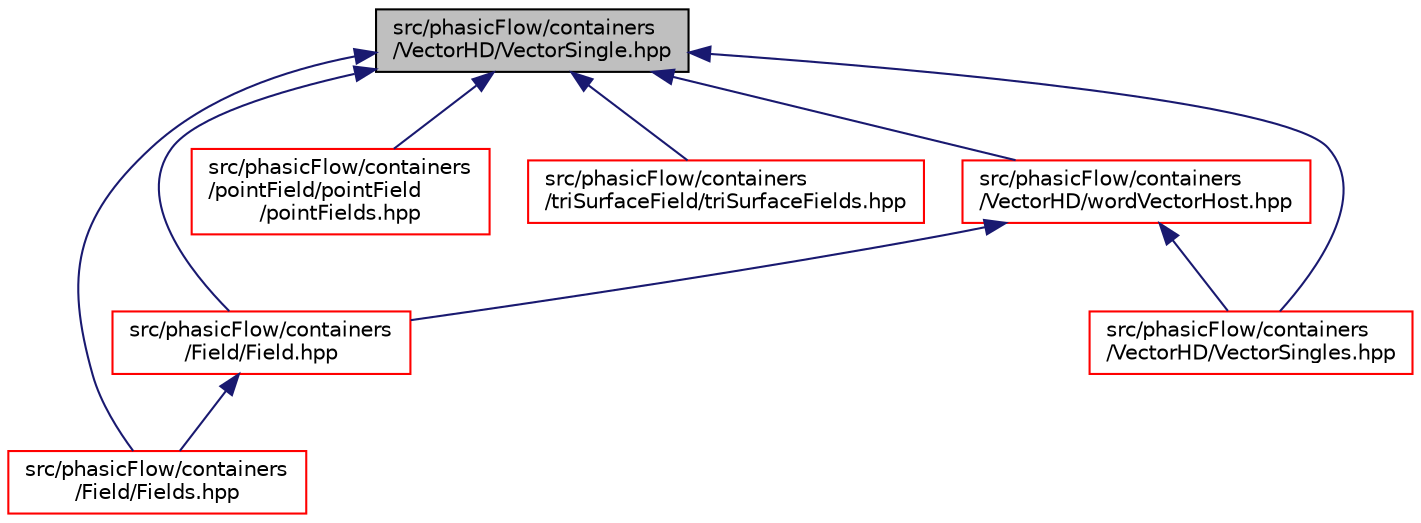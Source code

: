 digraph "src/phasicFlow/containers/VectorHD/VectorSingle.hpp"
{
 // LATEX_PDF_SIZE
  edge [fontname="Helvetica",fontsize="10",labelfontname="Helvetica",labelfontsize="10"];
  node [fontname="Helvetica",fontsize="10",shape=record];
  Node1 [label="src/phasicFlow/containers\l/VectorHD/VectorSingle.hpp",height=0.2,width=0.4,color="black", fillcolor="grey75", style="filled", fontcolor="black",tooltip=" "];
  Node1 -> Node2 [dir="back",color="midnightblue",fontsize="10",style="solid",fontname="Helvetica"];
  Node2 [label="src/phasicFlow/containers\l/Field/Field.hpp",height=0.2,width=0.4,color="red", fillcolor="white", style="filled",URL="$Field_8hpp.html",tooltip=" "];
  Node2 -> Node3 [dir="back",color="midnightblue",fontsize="10",style="solid",fontname="Helvetica"];
  Node3 [label="src/phasicFlow/containers\l/Field/Fields.hpp",height=0.2,width=0.4,color="red", fillcolor="white", style="filled",URL="$Fields_8hpp.html",tooltip=" "];
  Node1 -> Node3 [dir="back",color="midnightblue",fontsize="10",style="solid",fontname="Helvetica"];
  Node1 -> Node10 [dir="back",color="midnightblue",fontsize="10",style="solid",fontname="Helvetica"];
  Node10 [label="src/phasicFlow/containers\l/pointField/pointField\l/pointFields.hpp",height=0.2,width=0.4,color="red", fillcolor="white", style="filled",URL="$pointFields_8hpp.html",tooltip=" "];
  Node1 -> Node145 [dir="back",color="midnightblue",fontsize="10",style="solid",fontname="Helvetica"];
  Node145 [label="src/phasicFlow/containers\l/triSurfaceField/triSurfaceFields.hpp",height=0.2,width=0.4,color="red", fillcolor="white", style="filled",URL="$triSurfaceFields_8hpp.html",tooltip=" "];
  Node1 -> Node150 [dir="back",color="midnightblue",fontsize="10",style="solid",fontname="Helvetica"];
  Node150 [label="src/phasicFlow/containers\l/VectorHD/VectorSingles.hpp",height=0.2,width=0.4,color="red", fillcolor="white", style="filled",URL="$VectorSingles_8hpp.html",tooltip=" "];
  Node1 -> Node184 [dir="back",color="midnightblue",fontsize="10",style="solid",fontname="Helvetica"];
  Node184 [label="src/phasicFlow/containers\l/VectorHD/wordVectorHost.hpp",height=0.2,width=0.4,color="red", fillcolor="white", style="filled",URL="$wordVectorHost_8hpp.html",tooltip=" "];
  Node184 -> Node2 [dir="back",color="midnightblue",fontsize="10",style="solid",fontname="Helvetica"];
  Node184 -> Node150 [dir="back",color="midnightblue",fontsize="10",style="solid",fontname="Helvetica"];
}
